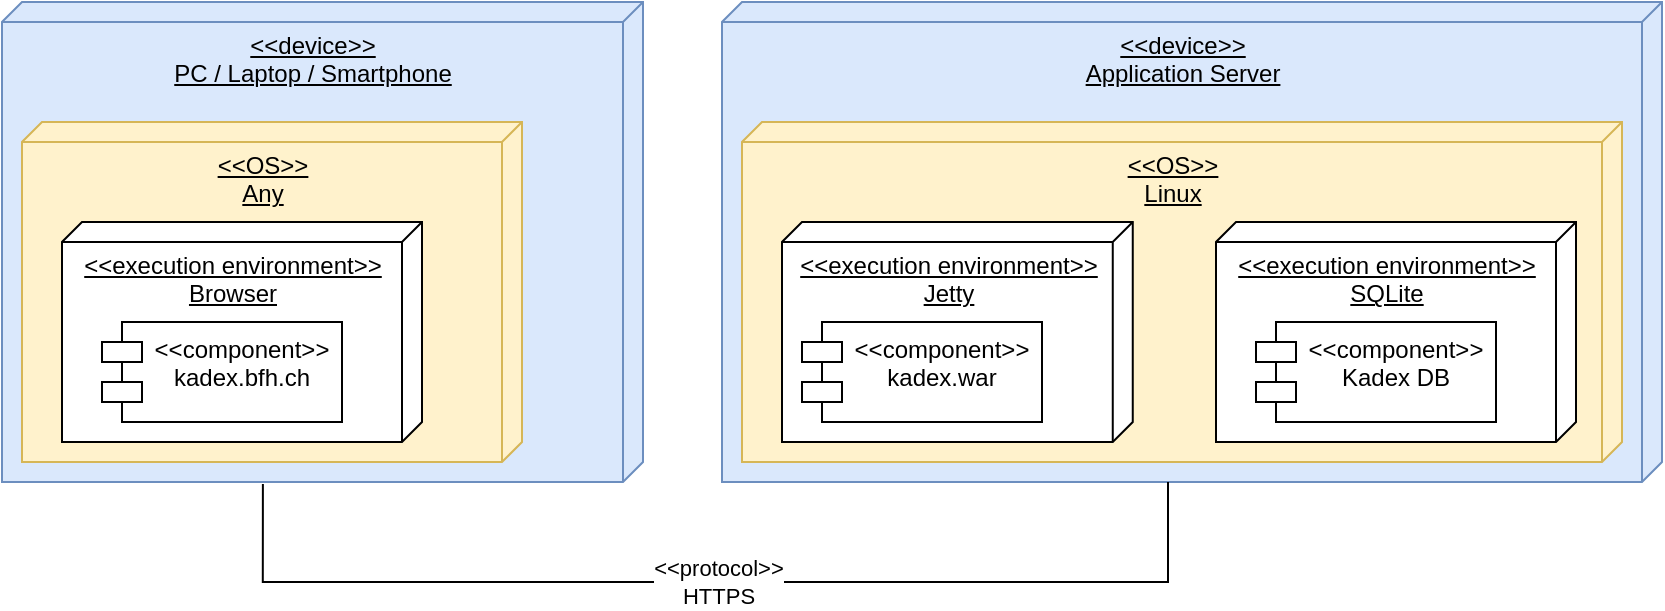 <mxfile version="13.0.6" type="device"><diagram name="Page-1" id="b5b7bab2-c9e2-2cf4-8b2a-24fd1a2a6d21"><mxGraphModel dx="1460" dy="1589" grid="1" gridSize="10" guides="1" tooltips="1" connect="1" arrows="1" fold="1" page="1" pageScale="1" pageWidth="827" pageHeight="1169" background="#ffffff" math="0" shadow="0"><root><mxCell id="0"/><mxCell id="1" parent="0"/><mxCell id="zVQRvrRQJsXoJCDvNVi2-21" value="&lt;div align=&quot;center&quot;&gt;&amp;lt;&amp;lt;device&amp;gt;&amp;gt;&lt;br&gt;PC / Laptop / Smartphone&lt;br&gt;&lt;/div&gt;" style="verticalAlign=top;align=center;spacingTop=8;spacingLeft=2;spacingRight=12;shape=cube;size=10;direction=south;fontStyle=4;html=1;fillColor=#dae8fc;strokeColor=#6c8ebf;" parent="1" vertex="1"><mxGeometry x="40" y="40" width="320.5" height="240" as="geometry"/></mxCell><mxCell id="zVQRvrRQJsXoJCDvNVi2-4" value="&lt;div align=&quot;center&quot;&gt;&amp;lt;&amp;lt;device&amp;gt;&amp;gt;&lt;br&gt;Application Server&lt;br&gt;&lt;/div&gt;" style="verticalAlign=top;align=center;spacingTop=8;spacingLeft=2;spacingRight=12;shape=cube;size=10;direction=south;fontStyle=4;html=1;fillColor=#dae8fc;strokeColor=#6c8ebf;" parent="1" vertex="1"><mxGeometry x="400" y="40" width="470" height="240" as="geometry"/></mxCell><mxCell id="zVQRvrRQJsXoJCDvNVi2-20" value="&lt;div align=&quot;center&quot;&gt;&amp;lt;&amp;lt;OS&amp;gt;&amp;gt;&lt;/div&gt;&lt;div align=&quot;center&quot;&gt;Linux&lt;br&gt;&lt;/div&gt;" style="verticalAlign=top;align=center;spacingTop=8;spacingLeft=2;spacingRight=12;shape=cube;size=10;direction=south;fontStyle=4;html=1;fillColor=#fff2cc;strokeColor=#d6b656;" parent="1" vertex="1"><mxGeometry x="410" y="100" width="440" height="170" as="geometry"/></mxCell><mxCell id="zVQRvrRQJsXoJCDvNVi2-7" style="edgeStyle=orthogonalEdgeStyle;rounded=0;orthogonalLoop=1;jettySize=auto;html=1;endArrow=none;endFill=0;exitX=1.004;exitY=0.593;exitDx=0;exitDy=0;exitPerimeter=0;" parent="1" source="zVQRvrRQJsXoJCDvNVi2-21" edge="1"><mxGeometry relative="1" as="geometry"><mxPoint x="623" y="280" as="targetPoint"/><mxPoint x="170" y="280" as="sourcePoint"/><Array as="points"><mxPoint x="170" y="330"/><mxPoint x="623" y="330"/><mxPoint x="623" y="280"/></Array></mxGeometry></mxCell><mxCell id="zVQRvrRQJsXoJCDvNVi2-11" value="&amp;lt;&amp;lt;protocol&amp;gt;&amp;gt;&lt;br&gt;HTTPS" style="edgeLabel;html=1;align=center;verticalAlign=middle;resizable=0;points=[];" parent="zVQRvrRQJsXoJCDvNVi2-7" vertex="1" connectable="0"><mxGeometry x="0.042" relative="1" as="geometry"><mxPoint x="-11" as="offset"/></mxGeometry></mxCell><mxCell id="zVQRvrRQJsXoJCDvNVi2-1" value="&lt;div align=&quot;center&quot;&gt;&amp;lt;&amp;lt;OS&amp;gt;&amp;gt;&lt;br&gt;Any&lt;br&gt;&lt;/div&gt;" style="verticalAlign=top;align=center;spacingTop=8;spacingLeft=2;spacingRight=12;shape=cube;size=10;direction=south;fontStyle=4;html=1;fillColor=#fff2cc;strokeColor=#d6b656;" parent="1" vertex="1"><mxGeometry x="50" y="100" width="250" height="170" as="geometry"/></mxCell><mxCell id="zVQRvrRQJsXoJCDvNVi2-2" value="&lt;div align=&quot;center&quot;&gt;&amp;lt;&amp;lt;execution environment&amp;gt;&amp;gt;&lt;/div&gt;&lt;div align=&quot;center&quot;&gt;Browser&lt;br&gt;&lt;/div&gt;" style="verticalAlign=top;align=center;spacingTop=8;spacingLeft=2;spacingRight=12;shape=cube;size=10;direction=south;fontStyle=4;html=1;" parent="1" vertex="1"><mxGeometry x="70" y="150" width="180" height="110" as="geometry"/></mxCell><mxCell id="zVQRvrRQJsXoJCDvNVi2-3" value="&lt;&lt;component&gt;&gt;&#xA;kadex.bfh.ch&#xA;" style="shape=module;align=left;spacingLeft=20;align=center;verticalAlign=top;" parent="1" vertex="1"><mxGeometry x="90" y="200" width="120" height="50" as="geometry"/></mxCell><mxCell id="zVQRvrRQJsXoJCDvNVi2-5" value="&lt;div align=&quot;center&quot;&gt;&amp;lt;&amp;lt;execution environment&amp;gt;&amp;gt;&lt;/div&gt;&lt;div align=&quot;center&quot;&gt;Jetty&lt;br&gt;&lt;/div&gt;" style="verticalAlign=top;align=center;spacingTop=8;spacingLeft=2;spacingRight=12;shape=cube;size=10;direction=south;fontStyle=4;html=1;" parent="1" vertex="1"><mxGeometry x="430" y="150" width="175.38" height="110" as="geometry"/></mxCell><mxCell id="zVQRvrRQJsXoJCDvNVi2-6" value="&lt;&lt;component&gt;&gt;&#xA;kadex.war &#xA;" style="shape=module;align=left;spacingLeft=20;align=center;verticalAlign=top;" parent="1" vertex="1"><mxGeometry x="440" y="200" width="120" height="50" as="geometry"/></mxCell><mxCell id="zVQRvrRQJsXoJCDvNVi2-14" value="&lt;div align=&quot;center&quot;&gt;&amp;lt;&amp;lt;execution environment&amp;gt;&amp;gt;&lt;/div&gt;&lt;div align=&quot;center&quot;&gt;SQLite&lt;br&gt;&lt;/div&gt;" style="verticalAlign=top;align=center;spacingTop=8;spacingLeft=2;spacingRight=12;shape=cube;size=10;direction=south;fontStyle=4;html=1;" parent="1" vertex="1"><mxGeometry x="647" y="150" width="180" height="110" as="geometry"/></mxCell><mxCell id="zVQRvrRQJsXoJCDvNVi2-18" value="&lt;&lt;component&gt;&gt;&#xA;Kadex DB&#xA;" style="shape=module;align=left;spacingLeft=20;align=center;verticalAlign=top;" parent="1" vertex="1"><mxGeometry x="667" y="200" width="120" height="50" as="geometry"/></mxCell></root></mxGraphModel></diagram></mxfile>